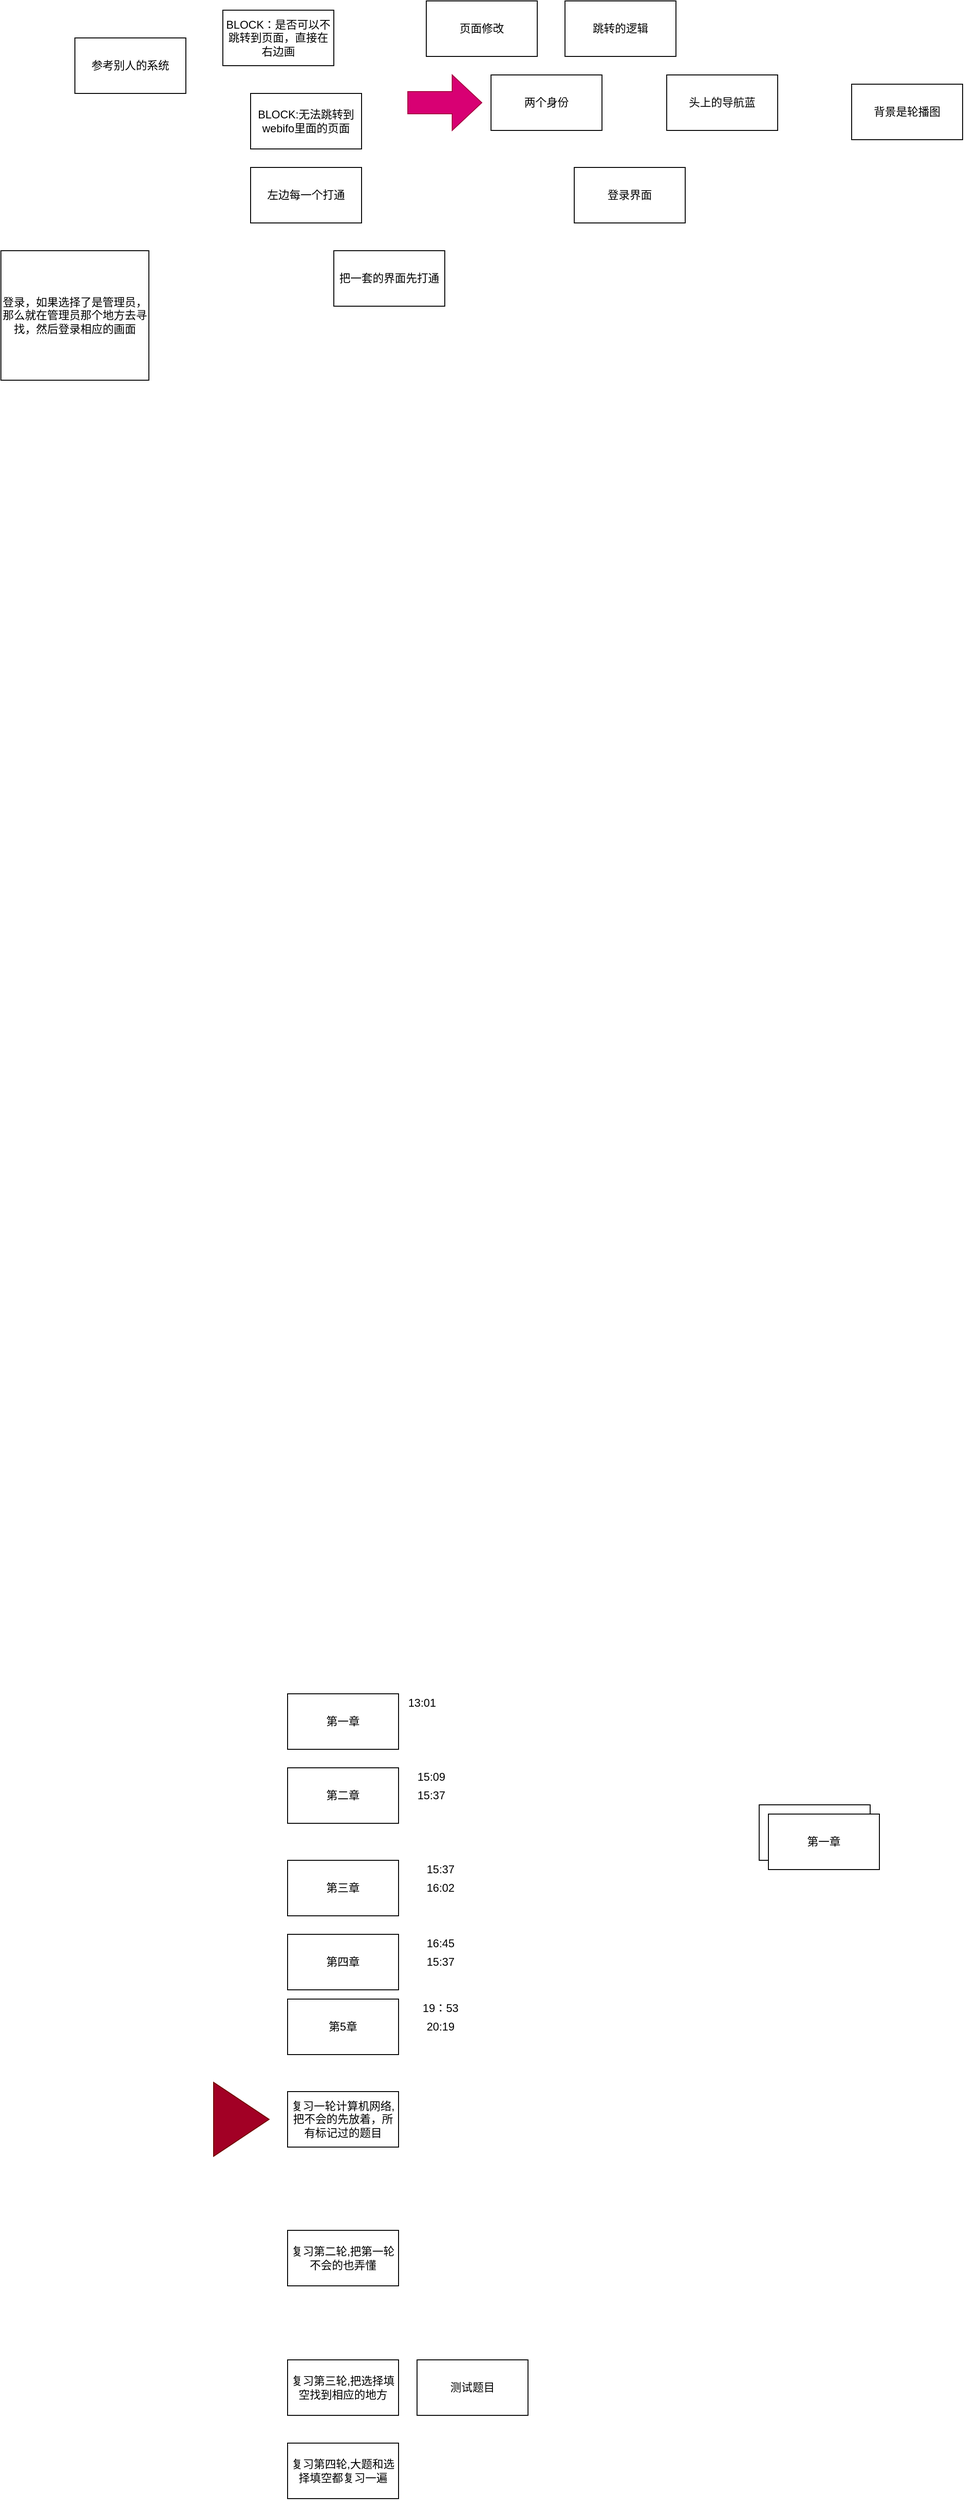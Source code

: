 <mxfile>
    <diagram id="Lkra5sjvyhQqC_2qbyV4" name="第 1 页">
        <mxGraphModel dx="883" dy="613" grid="1" gridSize="10" guides="1" tooltips="1" connect="1" arrows="1" fold="1" page="1" pageScale="1" pageWidth="1200" pageHeight="1920" background="#FFFFFF" math="0" shadow="0">
            <root>
                <mxCell id="0"/>
                <mxCell id="1" parent="0"/>
                <mxCell id="34" value="把一套的界面先打通" style="whiteSpace=wrap;html=1;" parent="1" vertex="1">
                    <mxGeometry x="460" y="380" width="120" height="60" as="geometry"/>
                </mxCell>
                <mxCell id="35" value="参考别人的系统" style="whiteSpace=wrap;html=1;" parent="1" vertex="1">
                    <mxGeometry x="180" y="150" width="120" height="60" as="geometry"/>
                </mxCell>
                <mxCell id="38" value="左边每一个打通" style="whiteSpace=wrap;html=1;" parent="1" vertex="1">
                    <mxGeometry x="370" y="290" width="120" height="60" as="geometry"/>
                </mxCell>
                <mxCell id="39" value="登录界面" style="whiteSpace=wrap;html=1;" parent="1" vertex="1">
                    <mxGeometry x="720" y="290" width="120" height="60" as="geometry"/>
                </mxCell>
                <mxCell id="41" value="BLOCK：是否可以不跳转到页面，直接在右边画" style="whiteSpace=wrap;html=1;" parent="1" vertex="1">
                    <mxGeometry x="340" y="120" width="120" height="60" as="geometry"/>
                </mxCell>
                <mxCell id="42" value="" style="shape=singleArrow;whiteSpace=wrap;html=1;arrowWidth=0.4;arrowSize=0.4;fillColor=#d80073;strokeColor=#A50040;fontColor=#ffffff;" parent="1" vertex="1">
                    <mxGeometry x="540" y="190" width="80" height="60" as="geometry"/>
                </mxCell>
                <mxCell id="43" value="BLOCK:无法跳转到webifo里面的页面" style="whiteSpace=wrap;html=1;" parent="1" vertex="1">
                    <mxGeometry x="370" y="210" width="120" height="60" as="geometry"/>
                </mxCell>
                <mxCell id="46" value="登录，如果选择了是管理员，那么就在管理员那个地方去寻找，然后登录相应的画面" style="whiteSpace=wrap;html=1;" parent="1" vertex="1">
                    <mxGeometry x="100" y="380" width="160" height="140" as="geometry"/>
                </mxCell>
                <mxCell id="47" value="两个身份" style="whiteSpace=wrap;html=1;" parent="1" vertex="1">
                    <mxGeometry x="630" y="190" width="120" height="60" as="geometry"/>
                </mxCell>
                <mxCell id="49" value="头上的导航蓝" style="whiteSpace=wrap;html=1;" parent="1" vertex="1">
                    <mxGeometry x="820" y="190" width="120" height="60" as="geometry"/>
                </mxCell>
                <mxCell id="50" value="背景是轮播图" style="whiteSpace=wrap;html=1;" parent="1" vertex="1">
                    <mxGeometry x="1020" y="200" width="120" height="60" as="geometry"/>
                </mxCell>
                <mxCell id="51" value="页面修改" style="whiteSpace=wrap;html=1;" parent="1" vertex="1">
                    <mxGeometry x="560" y="110" width="120" height="60" as="geometry"/>
                </mxCell>
                <mxCell id="52" value="跳转的逻辑" style="whiteSpace=wrap;html=1;" parent="1" vertex="1">
                    <mxGeometry x="710" y="110" width="120" height="60" as="geometry"/>
                </mxCell>
                <mxCell id="53" value="复习一轮计算机网络,把不会的先放着，所有标记过的题目" style="whiteSpace=wrap;html=1;" parent="1" vertex="1">
                    <mxGeometry x="410" y="2370" width="120" height="60" as="geometry"/>
                </mxCell>
                <mxCell id="54" value="第一章" style="whiteSpace=wrap;html=1;" parent="1" vertex="1">
                    <mxGeometry x="410" y="1940" width="120" height="60" as="geometry"/>
                </mxCell>
                <mxCell id="55" value="第二章" style="whiteSpace=wrap;html=1;" parent="1" vertex="1">
                    <mxGeometry x="410" y="2020" width="120" height="60" as="geometry"/>
                </mxCell>
                <mxCell id="56" value="第一章" style="whiteSpace=wrap;html=1;" parent="1" vertex="1">
                    <mxGeometry x="920" y="2060" width="120" height="60" as="geometry"/>
                </mxCell>
                <mxCell id="57" value="第一章" style="whiteSpace=wrap;html=1;" parent="1" vertex="1">
                    <mxGeometry x="930" y="2070" width="120" height="60" as="geometry"/>
                </mxCell>
                <mxCell id="58" value="第三章" style="whiteSpace=wrap;html=1;" parent="1" vertex="1">
                    <mxGeometry x="410" y="2120" width="120" height="60" as="geometry"/>
                </mxCell>
                <mxCell id="59" value="" style="triangle;whiteSpace=wrap;html=1;fillColor=#a20025;strokeColor=#6F0000;fontColor=#ffffff;" parent="1" vertex="1">
                    <mxGeometry x="330" y="2360" width="60" height="80" as="geometry"/>
                </mxCell>
                <mxCell id="60" value="&lt;font color=&quot;#000000&quot;&gt;13:01&lt;/font&gt;" style="text;html=1;align=center;verticalAlign=middle;resizable=0;points=[];autosize=1;strokeColor=none;" parent="1" vertex="1">
                    <mxGeometry x="530" y="1940" width="50" height="20" as="geometry"/>
                </mxCell>
                <mxCell id="62" value="&lt;font color=&quot;#000000&quot;&gt;15:09&lt;/font&gt;" style="text;html=1;align=center;verticalAlign=middle;resizable=0;points=[];autosize=1;strokeColor=none;" parent="1" vertex="1">
                    <mxGeometry x="540" y="2020" width="50" height="20" as="geometry"/>
                </mxCell>
                <mxCell id="63" value="&lt;font color=&quot;#000000&quot;&gt;15:37&lt;/font&gt;" style="text;html=1;align=center;verticalAlign=middle;resizable=0;points=[];autosize=1;strokeColor=none;" parent="1" vertex="1">
                    <mxGeometry x="540" y="2040" width="50" height="20" as="geometry"/>
                </mxCell>
                <mxCell id="64" value="&lt;font color=&quot;#000000&quot;&gt;15:37&lt;/font&gt;" style="text;html=1;align=center;verticalAlign=middle;resizable=0;points=[];autosize=1;strokeColor=none;" parent="1" vertex="1">
                    <mxGeometry x="550" y="2120" width="50" height="20" as="geometry"/>
                </mxCell>
                <mxCell id="65" value="&lt;font color=&quot;#000000&quot;&gt;16:02&lt;/font&gt;" style="text;html=1;align=center;verticalAlign=middle;resizable=0;points=[];autosize=1;strokeColor=none;" parent="1" vertex="1">
                    <mxGeometry x="550" y="2140" width="50" height="20" as="geometry"/>
                </mxCell>
                <mxCell id="66" value="第四章" style="whiteSpace=wrap;html=1;" parent="1" vertex="1">
                    <mxGeometry x="410" y="2200" width="120" height="60" as="geometry"/>
                </mxCell>
                <mxCell id="67" value="&lt;font color=&quot;#000000&quot;&gt;16:45&lt;/font&gt;" style="text;html=1;align=center;verticalAlign=middle;resizable=0;points=[];autosize=1;strokeColor=none;" parent="1" vertex="1">
                    <mxGeometry x="550" y="2200" width="50" height="20" as="geometry"/>
                </mxCell>
                <mxCell id="68" value="&lt;font color=&quot;#000000&quot;&gt;15:37&lt;/font&gt;" style="text;html=1;align=center;verticalAlign=middle;resizable=0;points=[];autosize=1;strokeColor=none;" parent="1" vertex="1">
                    <mxGeometry x="550" y="2220" width="50" height="20" as="geometry"/>
                </mxCell>
                <mxCell id="69" value="第5章" style="whiteSpace=wrap;html=1;" parent="1" vertex="1">
                    <mxGeometry x="410" y="2270" width="120" height="60" as="geometry"/>
                </mxCell>
                <mxCell id="72" value="&lt;font color=&quot;#000000&quot;&gt;19：53&lt;/font&gt;" style="text;html=1;align=center;verticalAlign=middle;resizable=0;points=[];autosize=1;strokeColor=none;" parent="1" vertex="1">
                    <mxGeometry x="550" y="2270" width="50" height="20" as="geometry"/>
                </mxCell>
                <mxCell id="73" value="&lt;font color=&quot;#000000&quot;&gt;20:19&lt;/font&gt;" style="text;html=1;align=center;verticalAlign=middle;resizable=0;points=[];autosize=1;strokeColor=none;" parent="1" vertex="1">
                    <mxGeometry x="550" y="2290" width="50" height="20" as="geometry"/>
                </mxCell>
                <mxCell id="74" value="复习第二轮,把第一轮不会的也弄懂" style="whiteSpace=wrap;html=1;" vertex="1" parent="1">
                    <mxGeometry x="410" y="2520" width="120" height="60" as="geometry"/>
                </mxCell>
                <mxCell id="75" value="复习第三轮,把选择填空找到相应的地方" style="whiteSpace=wrap;html=1;" vertex="1" parent="1">
                    <mxGeometry x="410" y="2660" width="120" height="60" as="geometry"/>
                </mxCell>
                <mxCell id="76" value="复习第四轮,大题和选择填空都复习一遍" style="whiteSpace=wrap;html=1;" vertex="1" parent="1">
                    <mxGeometry x="410" y="2750" width="120" height="60" as="geometry"/>
                </mxCell>
                <mxCell id="77" value="测试题目" style="whiteSpace=wrap;html=1;" vertex="1" parent="1">
                    <mxGeometry x="550" y="2660" width="120" height="60" as="geometry"/>
                </mxCell>
            </root>
        </mxGraphModel>
    </diagram>
</mxfile>